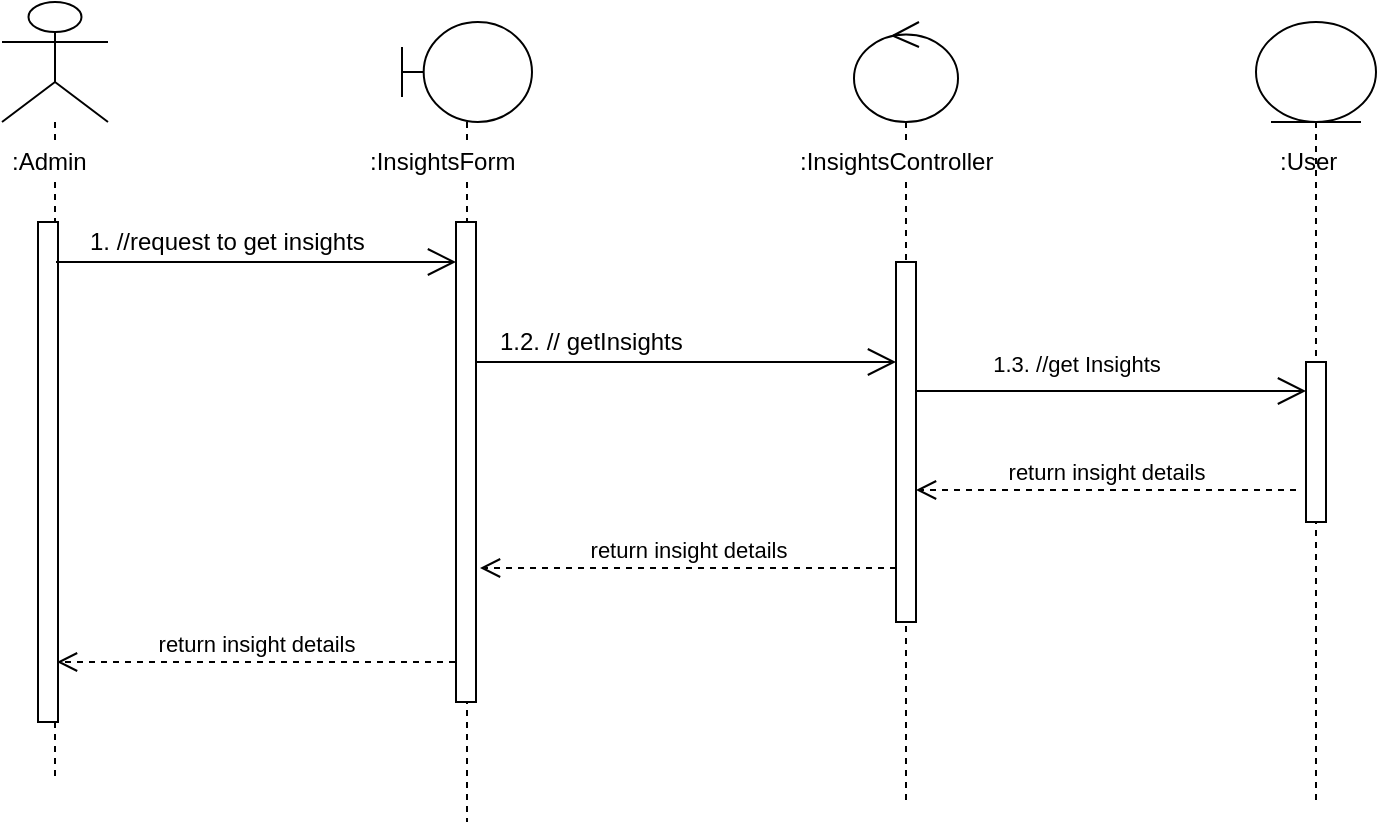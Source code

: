 <mxfile version="12.2.7" type="google" pages="1"><diagram id="9VVV0wmlApFZpibhe6T6" name="Page-1"><mxGraphModel dx="972" dy="534" grid="1" gridSize="10" guides="1" tooltips="1" connect="1" arrows="1" fold="1" page="1" pageScale="1" pageWidth="850" pageHeight="1100" math="0" shadow="0"><root><mxCell id="0"/><mxCell id="1" parent="0"/><mxCell id="7LlqPQ9mVFAl82Ci_bXm-7" value="" style="shape=umlLifeline;participant=umlBoundary;perimeter=lifelinePerimeter;whiteSpace=wrap;html=1;container=1;collapsible=0;recursiveResize=0;verticalAlign=top;spacingTop=36;labelBackgroundColor=#ffffff;outlineConnect=0;size=50;" parent="1" vertex="1"><mxGeometry x="333" y="50" width="65" height="400" as="geometry"/></mxCell><mxCell id="iLXR5Pj4QZRE0byJ2EBu-31" value="" style="shape=umlLifeline;participant=umlActor;perimeter=lifelinePerimeter;whiteSpace=wrap;html=1;container=1;collapsible=0;recursiveResize=0;verticalAlign=top;spacingTop=36;labelBackgroundColor=#ffffff;outlineConnect=0;size=60;" parent="1" vertex="1"><mxGeometry x="133" y="40" width="53" height="390" as="geometry"/></mxCell><mxCell id="iLXR5Pj4QZRE0byJ2EBu-1" value="" style="html=1;points=[];perimeter=orthogonalPerimeter;" parent="iLXR5Pj4QZRE0byJ2EBu-31" vertex="1"><mxGeometry x="18" y="110" width="10" height="250" as="geometry"/></mxCell><mxCell id="iLXR5Pj4QZRE0byJ2EBu-35" value=":Admin" style="text;html=1;resizable=0;points=[];autosize=1;align=left;verticalAlign=top;spacingTop=-4;fillColor=#ffffff;" parent="iLXR5Pj4QZRE0byJ2EBu-31" vertex="1"><mxGeometry x="3" y="70" width="50" height="20" as="geometry"/></mxCell><mxCell id="iLXR5Pj4QZRE0byJ2EBu-33" value="" style="shape=umlLifeline;participant=umlControl;perimeter=lifelinePerimeter;whiteSpace=wrap;html=1;container=1;collapsible=0;recursiveResize=0;verticalAlign=top;spacingTop=36;labelBackgroundColor=#ffffff;outlineConnect=0;size=50;" parent="1" vertex="1"><mxGeometry x="559" y="50" width="52" height="390" as="geometry"/></mxCell><mxCell id="-wY2yEsiiw25BnGMkuMS-2" value="" style="html=1;points=[];perimeter=orthogonalPerimeter;" parent="iLXR5Pj4QZRE0byJ2EBu-33" vertex="1"><mxGeometry x="21" y="120" width="10" height="180" as="geometry"/></mxCell><mxCell id="iLXR5Pj4QZRE0byJ2EBu-2" value="" style="endArrow=open;endFill=1;endSize=12;html=1;" parent="1" edge="1"><mxGeometry width="160" relative="1" as="geometry"><mxPoint x="160" y="170" as="sourcePoint"/><mxPoint x="360" y="170" as="targetPoint"/></mxGeometry></mxCell><mxCell id="iLXR5Pj4QZRE0byJ2EBu-6" value="" style="endArrow=open;endFill=1;endSize=12;html=1;" parent="1" edge="1"><mxGeometry width="160" relative="1" as="geometry"><mxPoint x="370" y="220" as="sourcePoint"/><mxPoint x="580" y="220" as="targetPoint"/></mxGeometry></mxCell><mxCell id="iLXR5Pj4QZRE0byJ2EBu-15" value="return insight details" style="html=1;verticalAlign=bottom;endArrow=open;dashed=1;endSize=8;exitX=0;exitY=0.9;exitDx=0;exitDy=0;exitPerimeter=0;" parent="1" edge="1"><mxGeometry relative="1" as="geometry"><mxPoint x="580" y="323" as="sourcePoint"/><mxPoint x="372" y="323" as="targetPoint"/></mxGeometry></mxCell><mxCell id="iLXR5Pj4QZRE0byJ2EBu-16" value="return insight details" style="html=1;verticalAlign=bottom;endArrow=open;dashed=1;endSize=8;" parent="1" edge="1"><mxGeometry relative="1" as="geometry"><mxPoint x="359.5" y="370" as="sourcePoint"/><mxPoint x="160.5" y="370" as="targetPoint"/></mxGeometry></mxCell><mxCell id="iLXR5Pj4QZRE0byJ2EBu-18" value="1. //request to get insights" style="text;html=1;resizable=0;points=[];autosize=1;align=left;verticalAlign=top;spacingTop=-4;" parent="1" vertex="1"><mxGeometry x="175" y="150" width="150" height="20" as="geometry"/></mxCell><mxCell id="iLXR5Pj4QZRE0byJ2EBu-19" value="1.2. //&amp;nbsp;getInsights&amp;nbsp;" style="text;html=1;resizable=0;points=[];autosize=1;align=left;verticalAlign=top;spacingTop=-4;" parent="1" vertex="1"><mxGeometry x="380" y="200" width="110" height="20" as="geometry"/></mxCell><mxCell id="iLXR5Pj4QZRE0byJ2EBu-36" value=":InsightsForm" style="text;html=1;resizable=0;points=[];autosize=1;align=left;verticalAlign=top;spacingTop=-4;fillColor=#ffffff;" parent="1" vertex="1"><mxGeometry x="315" y="110" width="90" height="20" as="geometry"/></mxCell><mxCell id="7LlqPQ9mVFAl82Ci_bXm-3" value=":InsightsController" style="text;html=1;resizable=0;points=[];autosize=1;align=left;verticalAlign=top;spacingTop=-4;fillColor=#ffffff;" parent="1" vertex="1"><mxGeometry x="530" y="110" width="110" height="20" as="geometry"/></mxCell><mxCell id="-wY2yEsiiw25BnGMkuMS-1" value="" style="html=1;points=[];perimeter=orthogonalPerimeter;" parent="1" vertex="1"><mxGeometry x="360" y="150" width="10" height="240" as="geometry"/></mxCell><mxCell id="7LlqPQ9mVFAl82Ci_bXm-10" value="1.3. //get Insights" style="endArrow=open;endFill=1;endSize=12;html=1;" parent="1" target="7LlqPQ9mVFAl82Ci_bXm-13" edge="1"><mxGeometry x="-0.179" y="15" width="160" relative="1" as="geometry"><mxPoint x="590" y="234.5" as="sourcePoint"/><mxPoint x="750" y="234.5" as="targetPoint"/><mxPoint y="1" as="offset"/></mxGeometry></mxCell><mxCell id="7LlqPQ9mVFAl82Ci_bXm-15" value="return insight details" style="html=1;verticalAlign=bottom;endArrow=open;dashed=1;endSize=8;" parent="1" edge="1"><mxGeometry relative="1" as="geometry"><mxPoint x="780" y="284" as="sourcePoint"/><mxPoint x="590" y="284" as="targetPoint"/></mxGeometry></mxCell><mxCell id="7LlqPQ9mVFAl82Ci_bXm-11" value="" style="shape=umlLifeline;participant=umlEntity;perimeter=lifelinePerimeter;whiteSpace=wrap;html=1;container=1;collapsible=0;recursiveResize=0;verticalAlign=top;spacingTop=36;labelBackgroundColor=#ffffff;outlineConnect=0;size=50;" parent="1" vertex="1"><mxGeometry x="760" y="50" width="60" height="390" as="geometry"/></mxCell><mxCell id="7LlqPQ9mVFAl82Ci_bXm-12" value=":User" style="text;html=1;resizable=0;points=[];autosize=1;align=left;verticalAlign=top;spacingTop=-4;" parent="7LlqPQ9mVFAl82Ci_bXm-11" vertex="1"><mxGeometry x="10" y="60" width="40" height="20" as="geometry"/></mxCell><mxCell id="7LlqPQ9mVFAl82Ci_bXm-13" value="" style="html=1;points=[];perimeter=orthogonalPerimeter;" parent="1" vertex="1"><mxGeometry x="785" y="220" width="10" height="80" as="geometry"/></mxCell></root></mxGraphModel></diagram></mxfile>